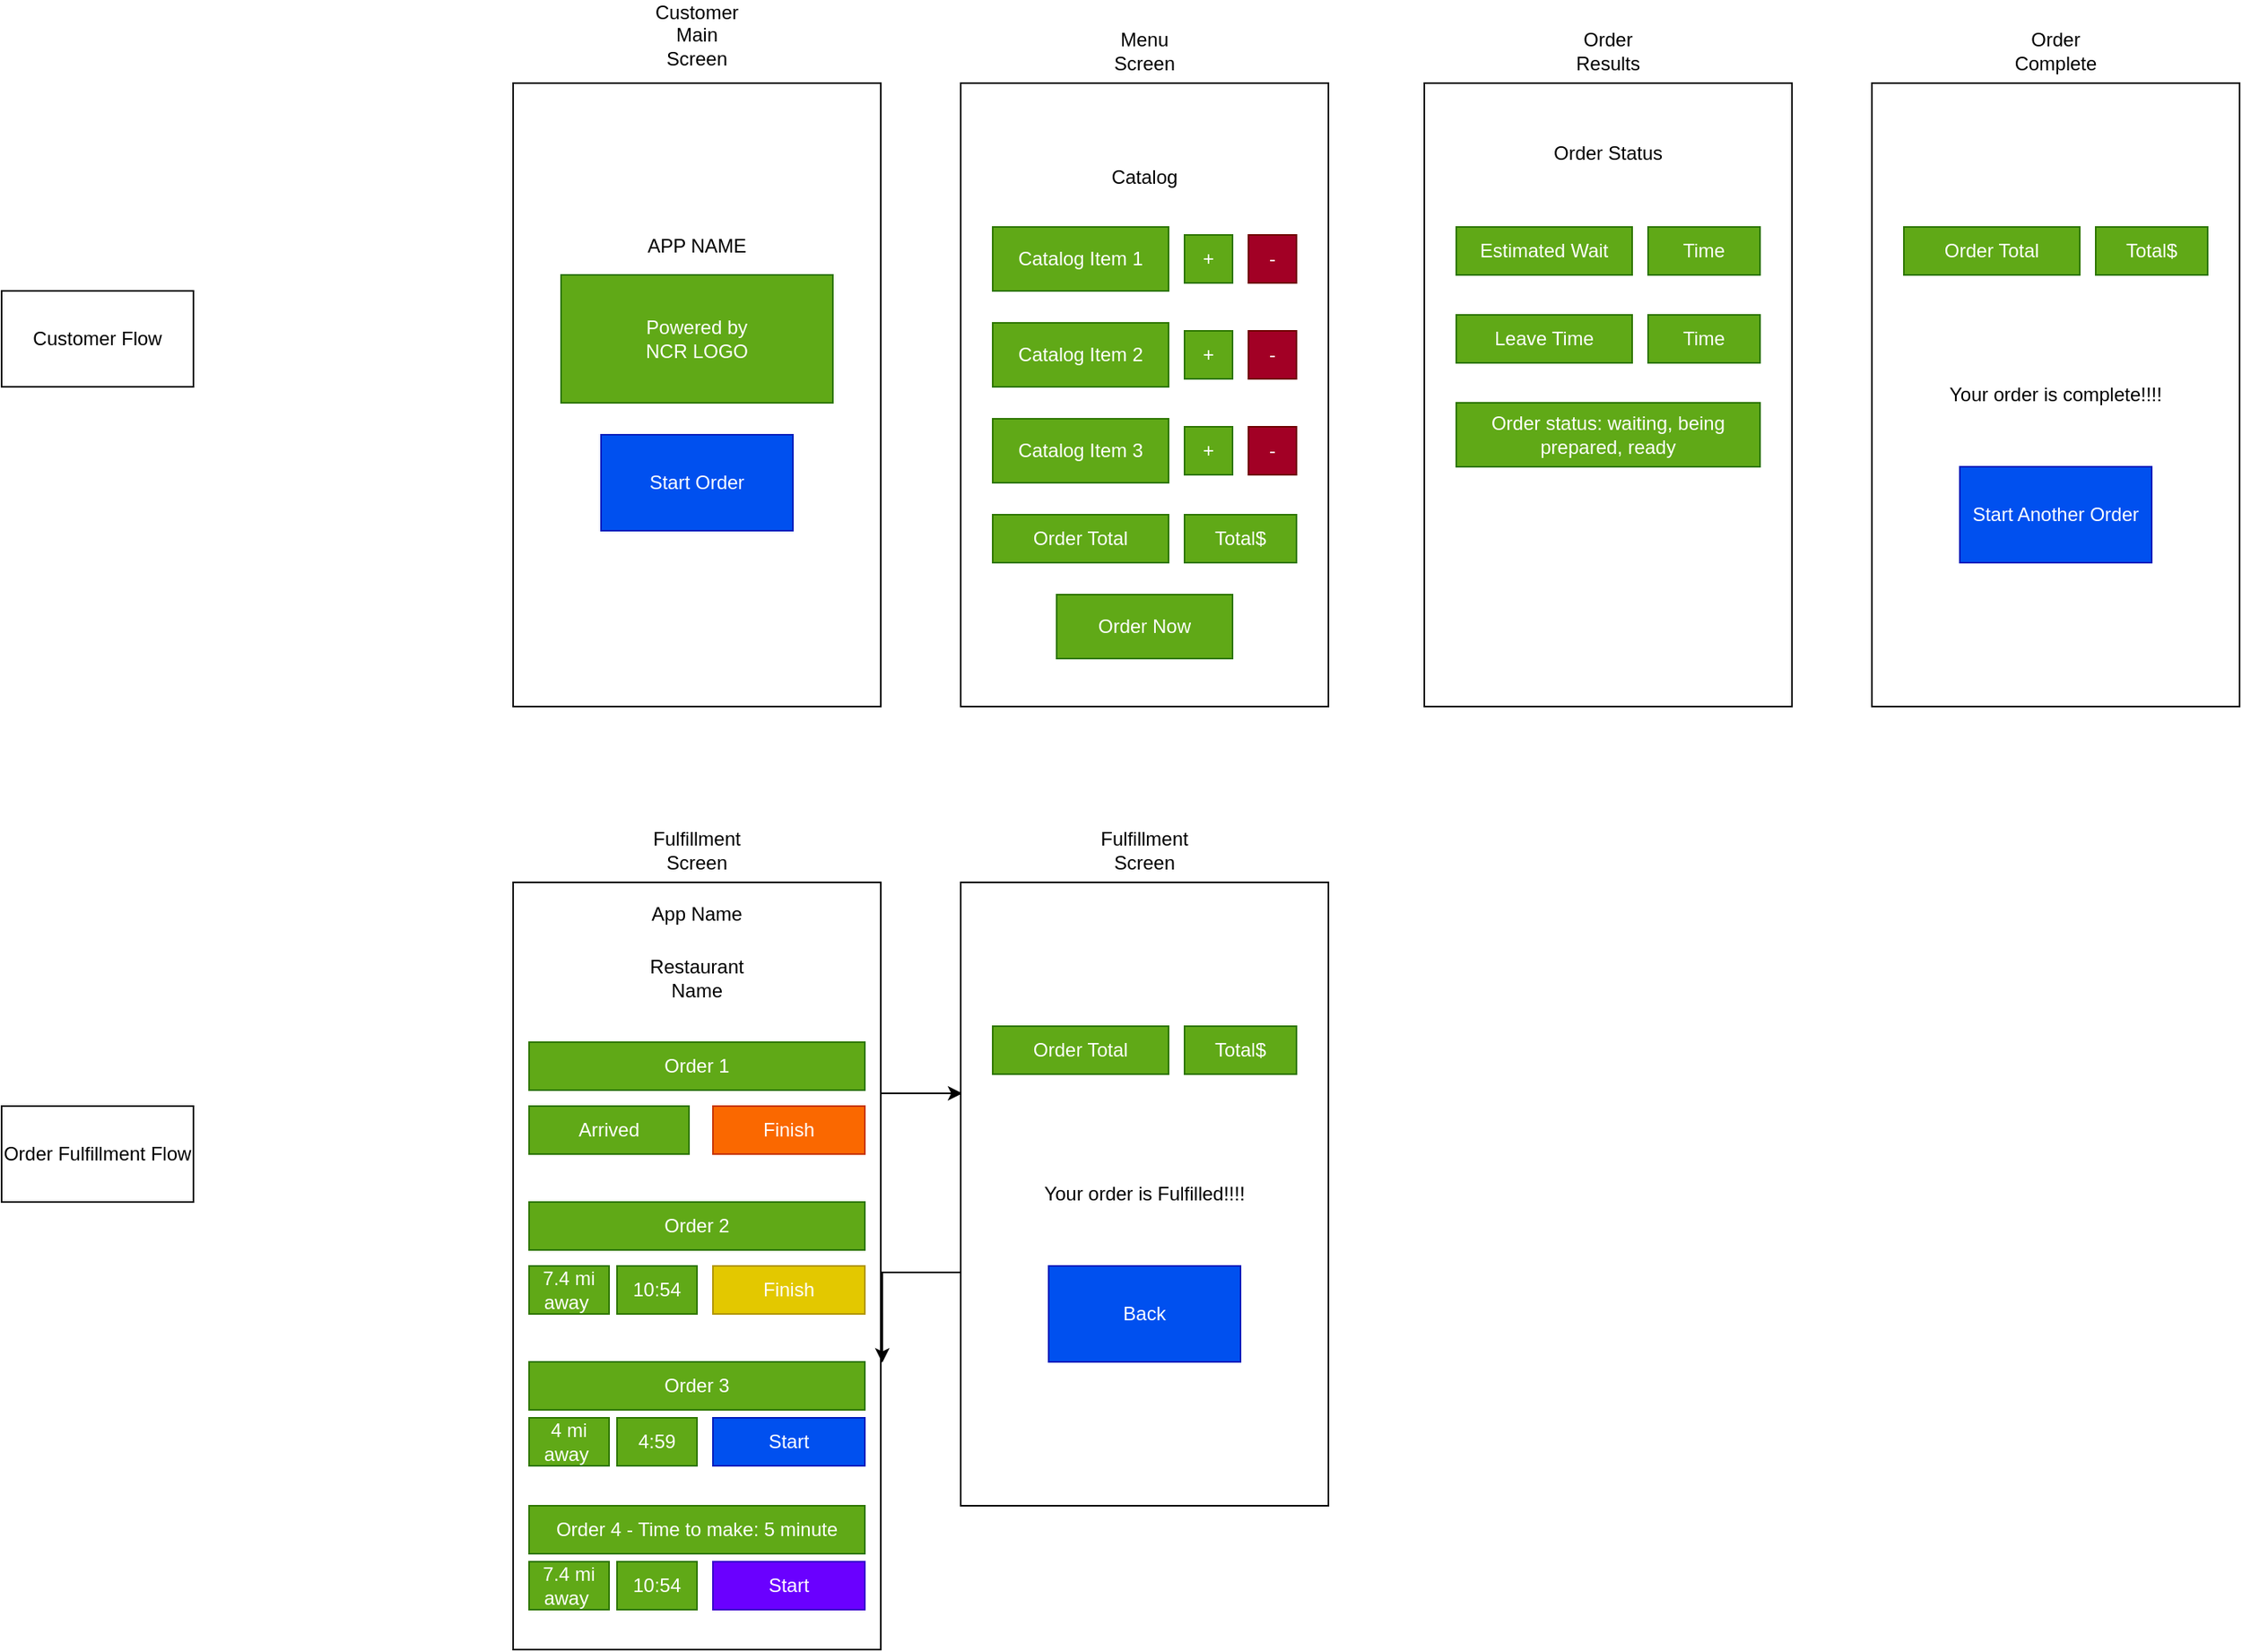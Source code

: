 <mxfile version="13.6.5">
    <diagram id="-S-Su0DWUqGaDV18icu3" name="Page-1">
        <mxGraphModel dx="2545" dy="792" grid="1" gridSize="10" guides="1" tooltips="1" connect="1" arrows="1" fold="1" page="1" pageScale="1" pageWidth="850" pageHeight="1100" math="0" shadow="0">
            <root>
                <mxCell id="0"/>
                <mxCell id="1" parent="0"/>
                <mxCell id="QqKcmoJ2T04hJHOFYL-L-1" value="APP NAME&lt;br&gt;&lt;br&gt;&lt;br&gt;&lt;br&gt;&lt;br&gt;&lt;br&gt;&lt;br&gt;&lt;br&gt;&lt;br&gt;&lt;br&gt;&lt;br&gt;&lt;br&gt;&lt;br&gt;&lt;br&gt;" style="rounded=0;whiteSpace=wrap;html=1;" vertex="1" parent="1">
                    <mxGeometry x="80" y="90" width="230" height="390" as="geometry"/>
                </mxCell>
                <mxCell id="kk17gffhvfbufW7QiLIQ-1" value="Customer Main Screen" style="text;html=1;strokeColor=none;fillColor=none;align=center;verticalAlign=middle;whiteSpace=wrap;rounded=0;" vertex="1" parent="1">
                    <mxGeometry x="175" y="50" width="40" height="20" as="geometry"/>
                </mxCell>
                <mxCell id="QqKcmoJ2T04hJHOFYL-L-2" value="Start Order" style="rounded=0;whiteSpace=wrap;html=1;fillColor=#0050ef;strokeColor=#001DBC;fontColor=#ffffff;" vertex="1" parent="1">
                    <mxGeometry x="135" y="310" width="120" height="60" as="geometry"/>
                </mxCell>
                <mxCell id="QqKcmoJ2T04hJHOFYL-L-3" value="Powered by&lt;br&gt;NCR LOGO" style="rounded=0;whiteSpace=wrap;html=1;fillColor=#60a917;strokeColor=#2D7600;fontColor=#ffffff;" vertex="1" parent="1">
                    <mxGeometry x="110" y="210" width="170" height="80" as="geometry"/>
                </mxCell>
                <mxCell id="QqKcmoJ2T04hJHOFYL-L-4" value="Catalog&lt;br&gt;&lt;br&gt;&lt;br&gt;&lt;br&gt;&lt;br&gt;&lt;br&gt;&lt;br&gt;&lt;br&gt;&lt;br&gt;&lt;br&gt;&lt;br&gt;&lt;br&gt;&lt;br&gt;&lt;br&gt;&lt;br&gt;&lt;br&gt;&lt;br&gt;&lt;br&gt;&lt;br&gt;&lt;br&gt;" style="rounded=0;whiteSpace=wrap;html=1;" vertex="1" parent="1">
                    <mxGeometry x="360" y="90" width="230" height="390" as="geometry"/>
                </mxCell>
                <mxCell id="QqKcmoJ2T04hJHOFYL-L-5" value="Menu Screen" style="text;html=1;strokeColor=none;fillColor=none;align=center;verticalAlign=middle;whiteSpace=wrap;rounded=0;" vertex="1" parent="1">
                    <mxGeometry x="455" y="60" width="40" height="20" as="geometry"/>
                </mxCell>
                <mxCell id="QqKcmoJ2T04hJHOFYL-L-8" value="Catalog Item 1" style="rounded=0;whiteSpace=wrap;html=1;fillColor=#60a917;strokeColor=#2D7600;fontColor=#ffffff;" vertex="1" parent="1">
                    <mxGeometry x="380" y="180" width="110" height="40" as="geometry"/>
                </mxCell>
                <mxCell id="QqKcmoJ2T04hJHOFYL-L-9" value="Catalog Item 2" style="rounded=0;whiteSpace=wrap;html=1;fillColor=#60a917;strokeColor=#2D7600;fontColor=#ffffff;" vertex="1" parent="1">
                    <mxGeometry x="380" y="240" width="110" height="40" as="geometry"/>
                </mxCell>
                <mxCell id="QqKcmoJ2T04hJHOFYL-L-10" value="Catalog Item 3" style="rounded=0;whiteSpace=wrap;html=1;fillColor=#60a917;strokeColor=#2D7600;fontColor=#ffffff;" vertex="1" parent="1">
                    <mxGeometry x="380" y="300" width="110" height="40" as="geometry"/>
                </mxCell>
                <mxCell id="QqKcmoJ2T04hJHOFYL-L-11" value="+" style="rounded=0;whiteSpace=wrap;html=1;fillColor=#60a917;strokeColor=#2D7600;fontColor=#ffffff;" vertex="1" parent="1">
                    <mxGeometry x="500" y="185" width="30" height="30" as="geometry"/>
                </mxCell>
                <mxCell id="QqKcmoJ2T04hJHOFYL-L-13" value="-" style="rounded=0;whiteSpace=wrap;html=1;fillColor=#a20025;strokeColor=#6F0000;fontColor=#ffffff;" vertex="1" parent="1">
                    <mxGeometry x="540" y="185" width="30" height="30" as="geometry"/>
                </mxCell>
                <mxCell id="kk17gffhvfbufW7QiLIQ-4" value="+" style="rounded=0;whiteSpace=wrap;html=1;fillColor=#60a917;strokeColor=#2D7600;fontColor=#ffffff;" vertex="1" parent="1">
                    <mxGeometry x="500" y="245" width="30" height="30" as="geometry"/>
                </mxCell>
                <mxCell id="kk17gffhvfbufW7QiLIQ-5" value="-" style="rounded=0;whiteSpace=wrap;html=1;fillColor=#a20025;strokeColor=#6F0000;fontColor=#ffffff;" vertex="1" parent="1">
                    <mxGeometry x="540" y="245" width="30" height="30" as="geometry"/>
                </mxCell>
                <mxCell id="kk17gffhvfbufW7QiLIQ-6" value="+" style="rounded=0;whiteSpace=wrap;html=1;fillColor=#60a917;strokeColor=#2D7600;fontColor=#ffffff;" vertex="1" parent="1">
                    <mxGeometry x="500" y="305" width="30" height="30" as="geometry"/>
                </mxCell>
                <mxCell id="kk17gffhvfbufW7QiLIQ-7" value="-" style="rounded=0;whiteSpace=wrap;html=1;fillColor=#a20025;strokeColor=#6F0000;fontColor=#ffffff;" vertex="1" parent="1">
                    <mxGeometry x="540" y="305" width="30" height="30" as="geometry"/>
                </mxCell>
                <mxCell id="QqKcmoJ2T04hJHOFYL-L-16" value="Order Total" style="rounded=0;whiteSpace=wrap;html=1;fillColor=#60a917;strokeColor=#2D7600;fontColor=#ffffff;" vertex="1" parent="1">
                    <mxGeometry x="380" y="360" width="110" height="30" as="geometry"/>
                </mxCell>
                <mxCell id="QqKcmoJ2T04hJHOFYL-L-17" value="Total$" style="rounded=0;whiteSpace=wrap;html=1;fillColor=#60a917;strokeColor=#2D7600;fontColor=#ffffff;" vertex="1" parent="1">
                    <mxGeometry x="500" y="360" width="70" height="30" as="geometry"/>
                </mxCell>
                <mxCell id="QqKcmoJ2T04hJHOFYL-L-18" value="Order Now" style="rounded=0;whiteSpace=wrap;html=1;fillColor=#60a917;strokeColor=#2D7600;fontColor=#ffffff;" vertex="1" parent="1">
                    <mxGeometry x="420" y="410" width="110" height="40" as="geometry"/>
                </mxCell>
                <mxCell id="QqKcmoJ2T04hJHOFYL-L-19" value="Order Status&lt;br&gt;&lt;br&gt;&lt;br&gt;&lt;br&gt;&lt;br&gt;&lt;br&gt;&lt;br&gt;&lt;br&gt;&lt;br&gt;&lt;br&gt;&lt;br&gt;&lt;br&gt;&lt;br&gt;&lt;br&gt;&lt;br&gt;&lt;br&gt;&lt;br&gt;&lt;br&gt;&lt;br&gt;&lt;br&gt;&lt;br&gt;&lt;br&gt;" style="rounded=0;whiteSpace=wrap;html=1;" vertex="1" parent="1">
                    <mxGeometry x="650" y="90" width="230" height="390" as="geometry"/>
                </mxCell>
                <mxCell id="QqKcmoJ2T04hJHOFYL-L-20" value="Order Results" style="text;html=1;strokeColor=none;fillColor=none;align=center;verticalAlign=middle;whiteSpace=wrap;rounded=0;" vertex="1" parent="1">
                    <mxGeometry x="745" y="60" width="40" height="20" as="geometry"/>
                </mxCell>
                <mxCell id="QqKcmoJ2T04hJHOFYL-L-33" value="Estimated Wait" style="rounded=0;whiteSpace=wrap;html=1;fillColor=#60a917;strokeColor=#2D7600;fontColor=#ffffff;" vertex="1" parent="1">
                    <mxGeometry x="670" y="180" width="110" height="30" as="geometry"/>
                </mxCell>
                <mxCell id="QqKcmoJ2T04hJHOFYL-L-34" value="Time" style="rounded=0;whiteSpace=wrap;html=1;fillColor=#60a917;strokeColor=#2D7600;fontColor=#ffffff;" vertex="1" parent="1">
                    <mxGeometry x="790" y="180" width="70" height="30" as="geometry"/>
                </mxCell>
                <mxCell id="QqKcmoJ2T04hJHOFYL-L-35" value="Leave Time" style="rounded=0;whiteSpace=wrap;html=1;fillColor=#60a917;strokeColor=#2D7600;fontColor=#ffffff;" vertex="1" parent="1">
                    <mxGeometry x="670" y="235" width="110" height="30" as="geometry"/>
                </mxCell>
                <mxCell id="QqKcmoJ2T04hJHOFYL-L-36" value="Time" style="rounded=0;whiteSpace=wrap;html=1;fillColor=#60a917;strokeColor=#2D7600;fontColor=#ffffff;" vertex="1" parent="1">
                    <mxGeometry x="790" y="235" width="70" height="30" as="geometry"/>
                </mxCell>
                <mxCell id="QqKcmoJ2T04hJHOFYL-L-37" value="Order status: waiting, being prepared, ready" style="rounded=0;whiteSpace=wrap;html=1;fillColor=#60a917;strokeColor=#2D7600;fontColor=#ffffff;" vertex="1" parent="1">
                    <mxGeometry x="670" y="290" width="190" height="40" as="geometry"/>
                </mxCell>
                <mxCell id="QqKcmoJ2T04hJHOFYL-L-39" value="Your order is complete!!!!" style="rounded=0;whiteSpace=wrap;html=1;" vertex="1" parent="1">
                    <mxGeometry x="930" y="90" width="230" height="390" as="geometry"/>
                </mxCell>
                <mxCell id="QqKcmoJ2T04hJHOFYL-L-40" value="Order Complete" style="text;html=1;strokeColor=none;fillColor=none;align=center;verticalAlign=middle;whiteSpace=wrap;rounded=0;" vertex="1" parent="1">
                    <mxGeometry x="1025" y="60" width="40" height="20" as="geometry"/>
                </mxCell>
                <mxCell id="QqKcmoJ2T04hJHOFYL-L-46" value="Order Total" style="rounded=0;whiteSpace=wrap;html=1;fillColor=#60a917;strokeColor=#2D7600;fontColor=#ffffff;" vertex="1" parent="1">
                    <mxGeometry x="950" y="180" width="110" height="30" as="geometry"/>
                </mxCell>
                <mxCell id="QqKcmoJ2T04hJHOFYL-L-47" value="Total$" style="rounded=0;whiteSpace=wrap;html=1;fillColor=#60a917;strokeColor=#2D7600;fontColor=#ffffff;" vertex="1" parent="1">
                    <mxGeometry x="1070" y="180" width="70" height="30" as="geometry"/>
                </mxCell>
                <mxCell id="kk17gffhvfbufW7QiLIQ-9" value="Start Another Order" style="rounded=0;whiteSpace=wrap;html=1;fillColor=#0050ef;strokeColor=#001DBC;fontColor=#ffffff;" vertex="1" parent="1">
                    <mxGeometry x="985" y="330" width="120" height="60" as="geometry"/>
                </mxCell>
                <mxCell id="QqKcmoJ2T04hJHOFYL-L-80" style="edgeStyle=orthogonalEdgeStyle;rounded=0;orthogonalLoop=1;jettySize=auto;html=1;entryX=0.004;entryY=0.338;entryDx=0;entryDy=0;entryPerimeter=0;" edge="1" parent="1" source="QqKcmoJ2T04hJHOFYL-L-48" target="QqKcmoJ2T04hJHOFYL-L-56">
                    <mxGeometry relative="1" as="geometry">
                        <Array as="points">
                            <mxPoint x="361" y="722"/>
                            <mxPoint x="361" y="722"/>
                        </Array>
                    </mxGeometry>
                </mxCell>
                <mxCell id="QqKcmoJ2T04hJHOFYL-L-48" value="&lt;br&gt;&lt;br&gt;&lt;br&gt;&lt;br&gt;&lt;br&gt;" style="rounded=0;whiteSpace=wrap;html=1;" vertex="1" parent="1">
                    <mxGeometry x="80" y="590" width="230" height="480" as="geometry"/>
                </mxCell>
                <mxCell id="QqKcmoJ2T04hJHOFYL-L-49" value="Fulfillment Screen" style="text;html=1;strokeColor=none;fillColor=none;align=center;verticalAlign=middle;whiteSpace=wrap;rounded=0;" vertex="1" parent="1">
                    <mxGeometry x="175" y="560" width="40" height="20" as="geometry"/>
                </mxCell>
                <mxCell id="QqKcmoJ2T04hJHOFYL-L-50" value="Finish" style="rounded=0;whiteSpace=wrap;html=1;strokeColor=#B09500;fillColor=#e3c800;fontColor=#ffffff;" vertex="1" parent="1">
                    <mxGeometry x="205" y="830" width="95" height="30" as="geometry"/>
                </mxCell>
                <mxCell id="kk17gffhvfbufW7QiLIQ-10" value="Customer Flow" style="rounded=0;whiteSpace=wrap;html=1;" vertex="1" parent="1">
                    <mxGeometry x="-240" y="220" width="120" height="60" as="geometry"/>
                </mxCell>
                <mxCell id="kk17gffhvfbufW7QiLIQ-11" value="Order Fulfillment Flow" style="rounded=0;whiteSpace=wrap;html=1;" vertex="1" parent="1">
                    <mxGeometry x="-240" y="730" width="120" height="60" as="geometry"/>
                </mxCell>
                <mxCell id="QqKcmoJ2T04hJHOFYL-L-81" style="edgeStyle=orthogonalEdgeStyle;rounded=0;orthogonalLoop=1;jettySize=auto;html=1;entryX=1.004;entryY=0.626;entryDx=0;entryDy=0;entryPerimeter=0;" edge="1" parent="1" source="QqKcmoJ2T04hJHOFYL-L-56" target="QqKcmoJ2T04hJHOFYL-L-48">
                    <mxGeometry relative="1" as="geometry">
                        <Array as="points">
                            <mxPoint x="340" y="834"/>
                            <mxPoint x="340" y="834"/>
                        </Array>
                    </mxGeometry>
                </mxCell>
                <mxCell id="QqKcmoJ2T04hJHOFYL-L-56" value="Finished [Order Name]&lt;br&gt;&lt;br&gt;Order Total: $&lt;br&gt;&lt;br&gt;&lt;br&gt;&lt;br&gt;&lt;br&gt;&lt;br&gt;&lt;br&gt;&lt;br&gt;&lt;br&gt;&lt;br&gt;&lt;br&gt;&lt;br&gt;" style="rounded=0;whiteSpace=wrap;html=1;" vertex="1" parent="1">
                    <mxGeometry x="360" y="590" width="230" height="390" as="geometry"/>
                </mxCell>
                <mxCell id="QqKcmoJ2T04hJHOFYL-L-57" value="Fulfillment Screen" style="text;html=1;strokeColor=none;fillColor=none;align=center;verticalAlign=middle;whiteSpace=wrap;rounded=0;" vertex="1" parent="1">
                    <mxGeometry x="455" y="560" width="40" height="20" as="geometry"/>
                </mxCell>
                <mxCell id="kk17gffhvfbufW7QiLIQ-12" value="App Name" style="text;html=1;strokeColor=none;fillColor=none;align=center;verticalAlign=middle;whiteSpace=wrap;rounded=0;" vertex="1" parent="1">
                    <mxGeometry x="125" y="600" width="140" height="20" as="geometry"/>
                </mxCell>
                <mxCell id="QqKcmoJ2T04hJHOFYL-L-61" value="Restaurant Name" style="text;html=1;strokeColor=none;fillColor=none;align=center;verticalAlign=middle;whiteSpace=wrap;rounded=0;" vertex="1" parent="1">
                    <mxGeometry x="175" y="640" width="40" height="20" as="geometry"/>
                </mxCell>
                <mxCell id="QqKcmoJ2T04hJHOFYL-L-62" value="7.4 mi away&amp;nbsp;" style="rounded=0;whiteSpace=wrap;html=1;fillColor=#60a917;strokeColor=#2D7600;fontColor=#ffffff;" vertex="1" parent="1">
                    <mxGeometry x="90" y="830" width="50" height="30" as="geometry"/>
                </mxCell>
                <mxCell id="kk17gffhvfbufW7QiLIQ-13" value="Your order is Fulfilled!!!!" style="rounded=0;whiteSpace=wrap;html=1;" vertex="1" parent="1">
                    <mxGeometry x="360" y="590" width="230" height="390" as="geometry"/>
                </mxCell>
                <mxCell id="kk17gffhvfbufW7QiLIQ-14" value="Order Total" style="rounded=0;whiteSpace=wrap;html=1;fillColor=#60a917;strokeColor=#2D7600;fontColor=#ffffff;" vertex="1" parent="1">
                    <mxGeometry x="380" y="680" width="110" height="30" as="geometry"/>
                </mxCell>
                <mxCell id="kk17gffhvfbufW7QiLIQ-15" value="Total$" style="rounded=0;whiteSpace=wrap;html=1;fillColor=#60a917;strokeColor=#2D7600;fontColor=#ffffff;" vertex="1" parent="1">
                    <mxGeometry x="500" y="680" width="70" height="30" as="geometry"/>
                </mxCell>
                <mxCell id="kk17gffhvfbufW7QiLIQ-16" value="Back" style="rounded=0;whiteSpace=wrap;html=1;fillColor=#0050ef;strokeColor=#001DBC;fontColor=#ffffff;" vertex="1" parent="1">
                    <mxGeometry x="415" y="830" width="120" height="60" as="geometry"/>
                </mxCell>
                <mxCell id="QqKcmoJ2T04hJHOFYL-L-83" value="Order 2" style="rounded=0;whiteSpace=wrap;html=1;fillColor=#60a917;strokeColor=#2D7600;fontColor=#ffffff;" vertex="1" parent="1">
                    <mxGeometry x="90" y="790" width="210" height="30" as="geometry"/>
                </mxCell>
                <mxCell id="QqKcmoJ2T04hJHOFYL-L-84" value="Start" style="rounded=0;whiteSpace=wrap;html=1;strokeColor=#001DBC;fillColor=#0050ef;fontColor=#ffffff;" vertex="1" parent="1">
                    <mxGeometry x="205" y="925" width="95" height="30" as="geometry"/>
                </mxCell>
                <mxCell id="QqKcmoJ2T04hJHOFYL-L-86" value="Order 3" style="rounded=0;whiteSpace=wrap;html=1;fillColor=#60a917;strokeColor=#2D7600;fontColor=#ffffff;" vertex="1" parent="1">
                    <mxGeometry x="90" y="890" width="210" height="30" as="geometry"/>
                </mxCell>
                <mxCell id="kk17gffhvfbufW7QiLIQ-18" value="10:54" style="rounded=0;whiteSpace=wrap;html=1;fillColor=#60a917;strokeColor=#2D7600;fontColor=#ffffff;" vertex="1" parent="1">
                    <mxGeometry x="145" y="830" width="50" height="30" as="geometry"/>
                </mxCell>
                <mxCell id="QqKcmoJ2T04hJHOFYL-L-87" value="Finish" style="rounded=0;whiteSpace=wrap;html=1;strokeColor=#C73500;fillColor=#fa6800;fontColor=#ffffff;" vertex="1" parent="1">
                    <mxGeometry x="205" y="730" width="95" height="30" as="geometry"/>
                </mxCell>
                <mxCell id="QqKcmoJ2T04hJHOFYL-L-88" value="Arrived" style="rounded=0;whiteSpace=wrap;html=1;fillColor=#60a917;strokeColor=#2D7600;fontColor=#ffffff;" vertex="1" parent="1">
                    <mxGeometry x="90" y="730" width="100" height="30" as="geometry"/>
                </mxCell>
                <mxCell id="QqKcmoJ2T04hJHOFYL-L-89" value="Order 1" style="rounded=0;whiteSpace=wrap;html=1;fillColor=#60a917;strokeColor=#2D7600;fontColor=#ffffff;" vertex="1" parent="1">
                    <mxGeometry x="90" y="690" width="210" height="30" as="geometry"/>
                </mxCell>
                <mxCell id="QqKcmoJ2T04hJHOFYL-L-91" value="4 mi away&amp;nbsp;" style="rounded=0;whiteSpace=wrap;html=1;fillColor=#60a917;strokeColor=#2D7600;fontColor=#ffffff;" vertex="1" parent="1">
                    <mxGeometry x="90" y="925" width="50" height="30" as="geometry"/>
                </mxCell>
                <mxCell id="QqKcmoJ2T04hJHOFYL-L-92" value="4:59" style="rounded=0;whiteSpace=wrap;html=1;fillColor=#60a917;strokeColor=#2D7600;fontColor=#ffffff;" vertex="1" parent="1">
                    <mxGeometry x="145" y="925" width="50" height="30" as="geometry"/>
                </mxCell>
                <mxCell id="QqKcmoJ2T04hJHOFYL-L-93" value="Start" style="rounded=0;whiteSpace=wrap;html=1;strokeColor=#3700CC;fillColor=#6a00ff;fontColor=#ffffff;" vertex="1" parent="1">
                    <mxGeometry x="205" y="1015" width="95" height="30" as="geometry"/>
                </mxCell>
                <mxCell id="QqKcmoJ2T04hJHOFYL-L-94" value="Order 4 - Time to make: 5 minute" style="rounded=0;whiteSpace=wrap;html=1;fillColor=#60a917;strokeColor=#2D7600;fontColor=#ffffff;" vertex="1" parent="1">
                    <mxGeometry x="90" y="980" width="210" height="30" as="geometry"/>
                </mxCell>
                <mxCell id="QqKcmoJ2T04hJHOFYL-L-95" value="7.4 mi away&amp;nbsp;" style="rounded=0;whiteSpace=wrap;html=1;fillColor=#60a917;strokeColor=#2D7600;fontColor=#ffffff;" vertex="1" parent="1">
                    <mxGeometry x="90" y="1015" width="50" height="30" as="geometry"/>
                </mxCell>
                <mxCell id="QqKcmoJ2T04hJHOFYL-L-96" value="10:54" style="rounded=0;whiteSpace=wrap;html=1;fillColor=#60a917;strokeColor=#2D7600;fontColor=#ffffff;" vertex="1" parent="1">
                    <mxGeometry x="145" y="1015" width="50" height="30" as="geometry"/>
                </mxCell>
            </root>
        </mxGraphModel>
    </diagram>
</mxfile>